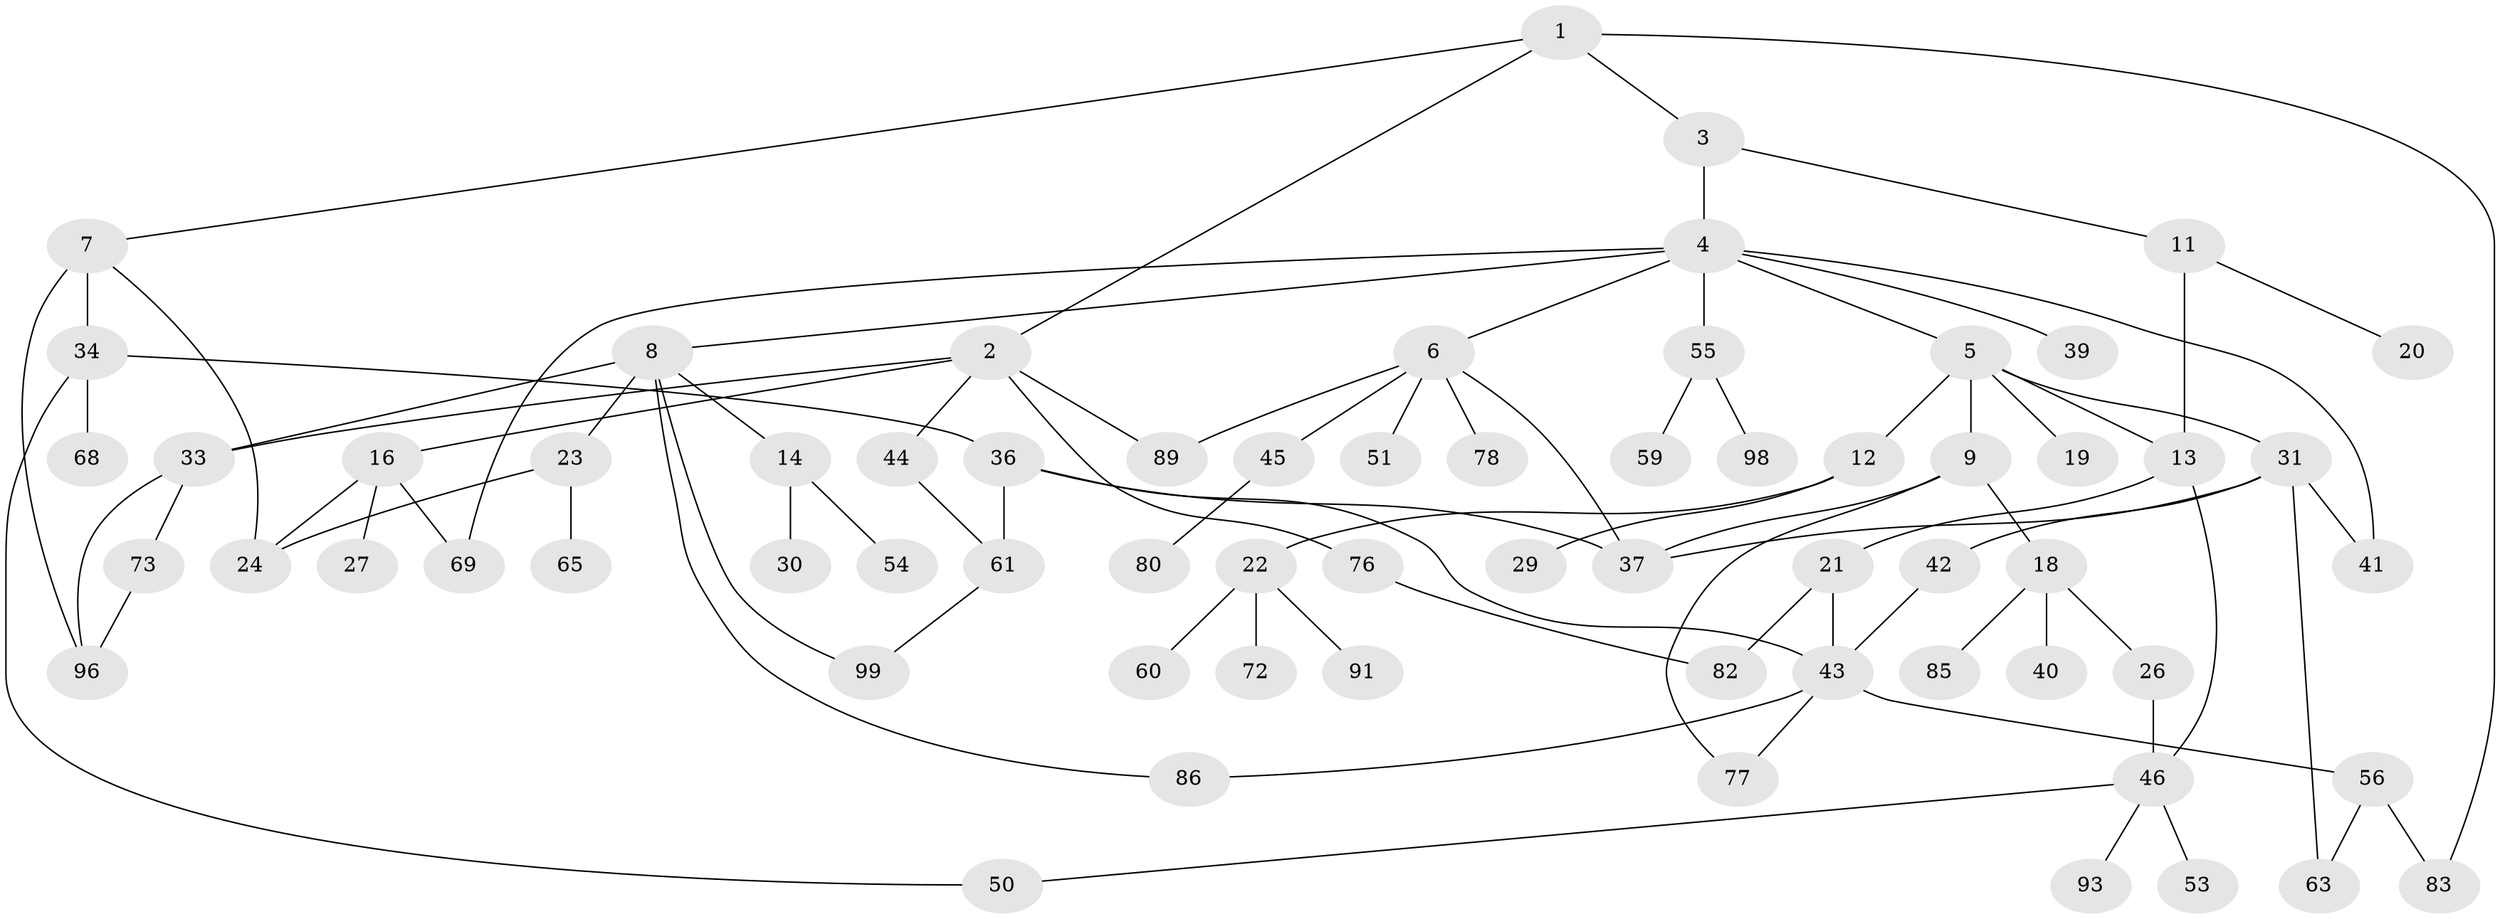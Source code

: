 // original degree distribution, {5: 0.04, 3: 0.15, 7: 0.01, 4: 0.17, 6: 0.03, 2: 0.32, 1: 0.28}
// Generated by graph-tools (version 1.1) at 2025/54/02/21/25 11:54:43]
// undirected, 67 vertices, 89 edges
graph export_dot {
graph [start="1"]
  node [color=gray90,style=filled];
  1 [super="+62"];
  2 [super="+35"];
  3;
  4 [super="+48"];
  5 [super="+10"];
  6 [super="+17"];
  7 [super="+81"];
  8 [super="+95"];
  9;
  11 [super="+75"];
  12 [super="+25"];
  13 [super="+52"];
  14 [super="+15"];
  16 [super="+49"];
  18 [super="+28"];
  19 [super="+79"];
  20;
  21 [super="+94"];
  22 [super="+32"];
  23 [super="+100"];
  24 [super="+47"];
  26;
  27;
  29 [super="+74"];
  30;
  31 [super="+38"];
  33 [super="+66"];
  34 [super="+67"];
  36;
  37 [super="+64"];
  39;
  40;
  41 [super="+84"];
  42;
  43 [super="+71"];
  44;
  45;
  46 [super="+88"];
  50;
  51 [super="+57"];
  53;
  54;
  55 [super="+58"];
  56;
  59;
  60;
  61 [super="+87"];
  63;
  65;
  68;
  69 [super="+70"];
  72;
  73;
  76;
  77;
  78;
  80;
  82 [super="+90"];
  83;
  85 [super="+92"];
  86;
  89;
  91;
  93;
  96 [super="+97"];
  98;
  99;
  1 -- 2;
  1 -- 3;
  1 -- 7;
  1 -- 83;
  2 -- 16;
  2 -- 44;
  2 -- 89;
  2 -- 76;
  2 -- 33;
  3 -- 4;
  3 -- 11;
  4 -- 5;
  4 -- 6;
  4 -- 8;
  4 -- 39;
  4 -- 41;
  4 -- 69;
  4 -- 55 [weight=2];
  5 -- 9;
  5 -- 31;
  5 -- 13;
  5 -- 19;
  5 -- 12;
  6 -- 51;
  6 -- 78;
  6 -- 89;
  6 -- 37;
  6 -- 45;
  7 -- 34;
  7 -- 24;
  7 -- 96 [weight=2];
  8 -- 14;
  8 -- 23;
  8 -- 33 [weight=2];
  8 -- 99;
  8 -- 86;
  9 -- 18;
  9 -- 77;
  9 -- 37;
  11 -- 20;
  11 -- 13;
  12 -- 22;
  12 -- 29;
  13 -- 21;
  13 -- 46;
  14 -- 54;
  14 -- 30;
  16 -- 24;
  16 -- 27;
  16 -- 69;
  18 -- 26;
  18 -- 40;
  18 -- 85;
  21 -- 82;
  21 -- 43;
  22 -- 72;
  22 -- 91;
  22 -- 60;
  23 -- 65;
  23 -- 24;
  26 -- 46;
  31 -- 42;
  31 -- 63;
  31 -- 37;
  31 -- 41;
  33 -- 73;
  33 -- 96;
  34 -- 36;
  34 -- 50;
  34 -- 68;
  36 -- 37;
  36 -- 43;
  36 -- 61;
  42 -- 43;
  43 -- 56;
  43 -- 77;
  43 -- 86;
  44 -- 61;
  45 -- 80;
  46 -- 53;
  46 -- 50;
  46 -- 93;
  55 -- 59;
  55 -- 98;
  56 -- 63;
  56 -- 83;
  61 -- 99;
  73 -- 96;
  76 -- 82;
}
